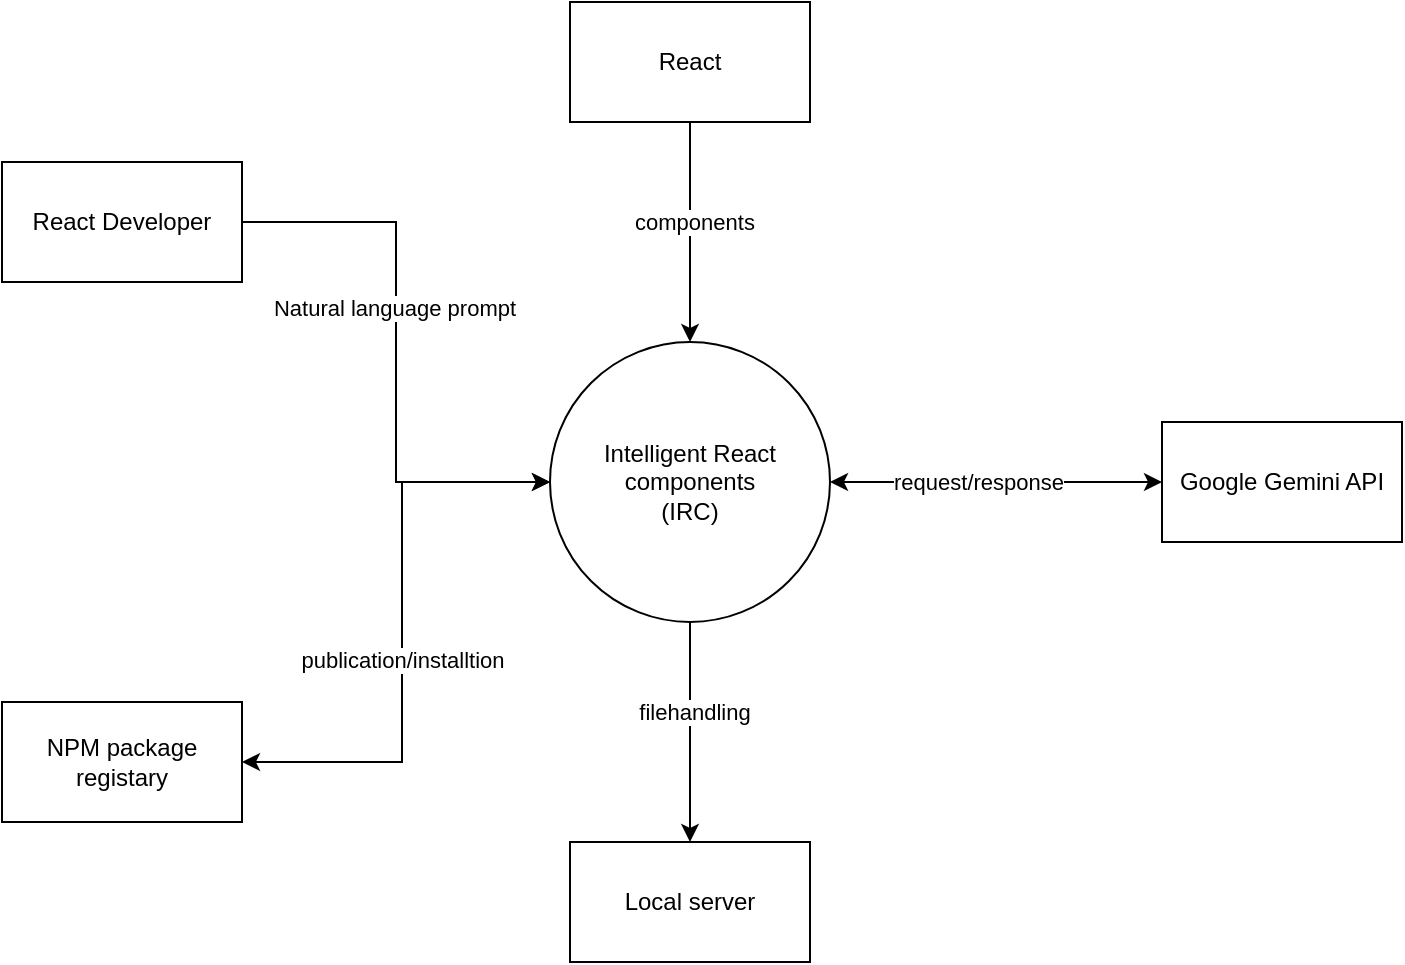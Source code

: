 <mxfile version="26.0.5">
  <diagram name="Page-1" id="RZ0MqGjC5Jo0D7jDxSu8">
    <mxGraphModel dx="993" dy="558" grid="1" gridSize="10" guides="1" tooltips="1" connect="1" arrows="1" fold="1" page="1" pageScale="1" pageWidth="827" pageHeight="1169" math="0" shadow="0">
      <root>
        <mxCell id="0" />
        <mxCell id="1" parent="0" />
        <mxCell id="WcH3Gf7FJy_f3XIzpmC5-18" value="" style="edgeStyle=orthogonalEdgeStyle;rounded=0;orthogonalLoop=1;jettySize=auto;html=1;" edge="1" parent="1" source="WcH3Gf7FJy_f3XIzpmC5-1" target="WcH3Gf7FJy_f3XIzpmC5-4">
          <mxGeometry relative="1" as="geometry" />
        </mxCell>
        <mxCell id="WcH3Gf7FJy_f3XIzpmC5-19" value="filehandling" style="edgeLabel;html=1;align=center;verticalAlign=middle;resizable=0;points=[];" vertex="1" connectable="0" parent="WcH3Gf7FJy_f3XIzpmC5-18">
          <mxGeometry x="-0.183" y="2" relative="1" as="geometry">
            <mxPoint as="offset" />
          </mxGeometry>
        </mxCell>
        <mxCell id="WcH3Gf7FJy_f3XIzpmC5-1" value="Intelligent React components&lt;div&gt;(IRC)&lt;/div&gt;" style="ellipse;whiteSpace=wrap;html=1;aspect=fixed;" vertex="1" parent="1">
          <mxGeometry x="344" y="230" width="140" height="140" as="geometry" />
        </mxCell>
        <mxCell id="WcH3Gf7FJy_f3XIzpmC5-7" style="edgeStyle=orthogonalEdgeStyle;rounded=0;orthogonalLoop=1;jettySize=auto;html=1;exitX=1;exitY=0.5;exitDx=0;exitDy=0;entryX=0;entryY=0.5;entryDx=0;entryDy=0;" edge="1" parent="1" source="WcH3Gf7FJy_f3XIzpmC5-2" target="WcH3Gf7FJy_f3XIzpmC5-1">
          <mxGeometry relative="1" as="geometry" />
        </mxCell>
        <mxCell id="WcH3Gf7FJy_f3XIzpmC5-8" value="Natural language prompt" style="edgeLabel;html=1;align=center;verticalAlign=middle;resizable=0;points=[];" vertex="1" connectable="0" parent="WcH3Gf7FJy_f3XIzpmC5-7">
          <mxGeometry x="-0.15" y="-1" relative="1" as="geometry">
            <mxPoint y="-1" as="offset" />
          </mxGeometry>
        </mxCell>
        <mxCell id="WcH3Gf7FJy_f3XIzpmC5-2" value="React Developer" style="rounded=0;whiteSpace=wrap;html=1;" vertex="1" parent="1">
          <mxGeometry x="70" y="140" width="120" height="60" as="geometry" />
        </mxCell>
        <mxCell id="WcH3Gf7FJy_f3XIzpmC5-3" value="NPM package registary" style="rounded=0;whiteSpace=wrap;html=1;" vertex="1" parent="1">
          <mxGeometry x="70" y="410" width="120" height="60" as="geometry" />
        </mxCell>
        <mxCell id="WcH3Gf7FJy_f3XIzpmC5-4" value="Local server" style="rounded=0;whiteSpace=wrap;html=1;" vertex="1" parent="1">
          <mxGeometry x="354" y="480" width="120" height="60" as="geometry" />
        </mxCell>
        <mxCell id="WcH3Gf7FJy_f3XIzpmC5-16" style="edgeStyle=orthogonalEdgeStyle;rounded=0;orthogonalLoop=1;jettySize=auto;html=1;exitX=0.5;exitY=1;exitDx=0;exitDy=0;entryX=0.5;entryY=0;entryDx=0;entryDy=0;" edge="1" parent="1" source="WcH3Gf7FJy_f3XIzpmC5-5" target="WcH3Gf7FJy_f3XIzpmC5-1">
          <mxGeometry relative="1" as="geometry" />
        </mxCell>
        <mxCell id="WcH3Gf7FJy_f3XIzpmC5-17" value="components" style="edgeLabel;html=1;align=center;verticalAlign=middle;resizable=0;points=[];" vertex="1" connectable="0" parent="WcH3Gf7FJy_f3XIzpmC5-16">
          <mxGeometry x="-0.092" y="2" relative="1" as="geometry">
            <mxPoint as="offset" />
          </mxGeometry>
        </mxCell>
        <mxCell id="WcH3Gf7FJy_f3XIzpmC5-5" value="React" style="rounded=0;whiteSpace=wrap;html=1;" vertex="1" parent="1">
          <mxGeometry x="354" y="60" width="120" height="60" as="geometry" />
        </mxCell>
        <mxCell id="WcH3Gf7FJy_f3XIzpmC5-6" value="Google Gemini API" style="rounded=0;whiteSpace=wrap;html=1;" vertex="1" parent="1">
          <mxGeometry x="650" y="270" width="120" height="60" as="geometry" />
        </mxCell>
        <mxCell id="WcH3Gf7FJy_f3XIzpmC5-11" value="" style="endArrow=classic;startArrow=classic;html=1;rounded=0;entryX=0;entryY=0.5;entryDx=0;entryDy=0;exitX=1;exitY=0.5;exitDx=0;exitDy=0;" edge="1" parent="1" source="WcH3Gf7FJy_f3XIzpmC5-3" target="WcH3Gf7FJy_f3XIzpmC5-1">
          <mxGeometry width="50" height="50" relative="1" as="geometry">
            <mxPoint x="270" y="440" as="sourcePoint" />
            <mxPoint x="320" y="390" as="targetPoint" />
            <Array as="points">
              <mxPoint x="270" y="440" />
              <mxPoint x="270" y="300" />
            </Array>
          </mxGeometry>
        </mxCell>
        <mxCell id="WcH3Gf7FJy_f3XIzpmC5-12" value="publication/installtion" style="edgeLabel;html=1;align=center;verticalAlign=middle;resizable=0;points=[];" vertex="1" connectable="0" parent="WcH3Gf7FJy_f3XIzpmC5-11">
          <mxGeometry x="-0.108" relative="1" as="geometry">
            <mxPoint as="offset" />
          </mxGeometry>
        </mxCell>
        <mxCell id="WcH3Gf7FJy_f3XIzpmC5-13" value="" style="endArrow=classic;startArrow=classic;html=1;rounded=0;entryX=0;entryY=0.5;entryDx=0;entryDy=0;exitX=1;exitY=0.5;exitDx=0;exitDy=0;" edge="1" parent="1" source="WcH3Gf7FJy_f3XIzpmC5-1" target="WcH3Gf7FJy_f3XIzpmC5-6">
          <mxGeometry width="50" height="50" relative="1" as="geometry">
            <mxPoint x="480" y="300" as="sourcePoint" />
            <mxPoint x="450" y="250" as="targetPoint" />
          </mxGeometry>
        </mxCell>
        <mxCell id="WcH3Gf7FJy_f3XIzpmC5-14" value="request/response" style="edgeLabel;html=1;align=center;verticalAlign=middle;resizable=0;points=[];" vertex="1" connectable="0" parent="WcH3Gf7FJy_f3XIzpmC5-13">
          <mxGeometry x="-0.116" relative="1" as="geometry">
            <mxPoint as="offset" />
          </mxGeometry>
        </mxCell>
      </root>
    </mxGraphModel>
  </diagram>
</mxfile>
